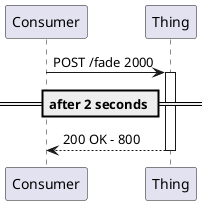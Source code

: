 @startuml

Consumer -> Thing: POST /fade 2000
activate Thing
== after 2 seconds ==
Thing --> Consumer: 200 OK - 800
deactivate Thing
@enduml